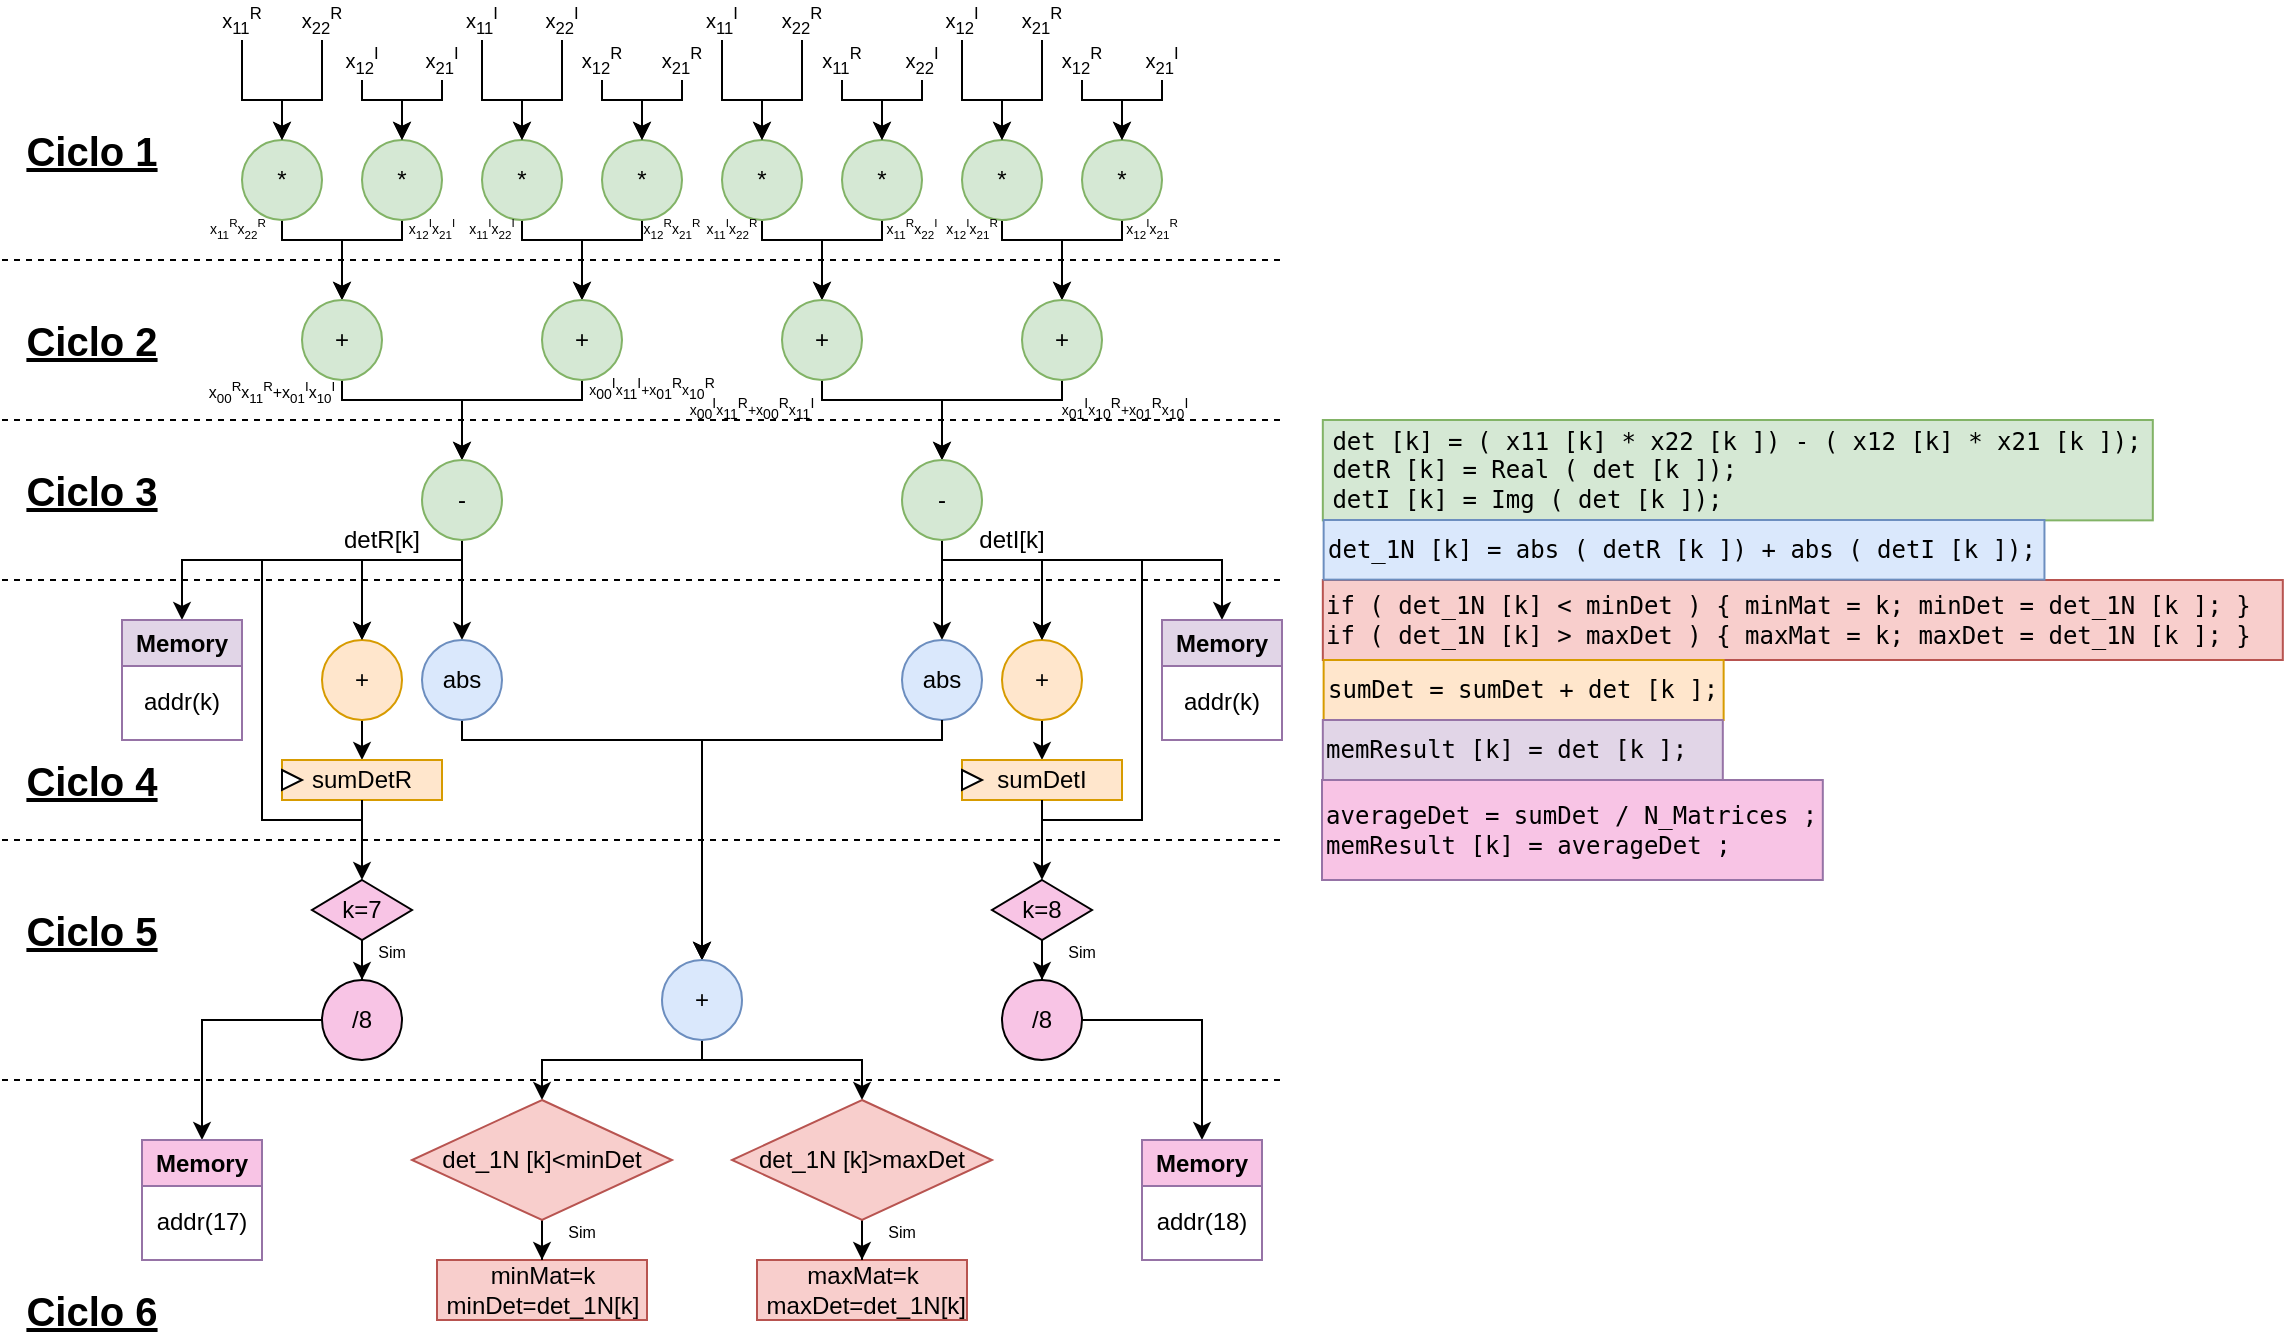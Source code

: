 <mxfile version="24.8.3">
  <diagram name="Page-1" id="7IZlaRfim9HSo66foFJ8">
    <mxGraphModel dx="2484" dy="1446" grid="1" gridSize="10" guides="1" tooltips="1" connect="1" arrows="1" fold="1" page="1" pageScale="1" pageWidth="850" pageHeight="1100" math="0" shadow="0">
      <root>
        <mxCell id="0" />
        <mxCell id="1" parent="0" />
        <mxCell id="OnwZRqGxgUayh9ZLNMnh-13" value="" style="endArrow=none;dashed=1;html=1;rounded=0;" edge="1" parent="1">
          <mxGeometry width="50" height="50" relative="1" as="geometry">
            <mxPoint x="120" y="420" as="sourcePoint" />
            <mxPoint x="760" y="420" as="targetPoint" />
          </mxGeometry>
        </mxCell>
        <mxCell id="OnwZRqGxgUayh9ZLNMnh-18" value="" style="endArrow=none;dashed=1;html=1;rounded=0;" edge="1" parent="1">
          <mxGeometry width="50" height="50" relative="1" as="geometry">
            <mxPoint x="120" y="500" as="sourcePoint" />
            <mxPoint x="760" y="500" as="targetPoint" />
          </mxGeometry>
        </mxCell>
        <mxCell id="OnwZRqGxgUayh9ZLNMnh-43" style="edgeStyle=orthogonalEdgeStyle;rounded=0;orthogonalLoop=1;jettySize=auto;html=1;entryX=0.5;entryY=0;entryDx=0;entryDy=0;" edge="1" parent="1" source="OnwZRqGxgUayh9ZLNMnh-23" target="OnwZRqGxgUayh9ZLNMnh-31">
          <mxGeometry relative="1" as="geometry">
            <Array as="points">
              <mxPoint x="260" y="410" />
              <mxPoint x="290" y="410" />
            </Array>
          </mxGeometry>
        </mxCell>
        <mxCell id="OnwZRqGxgUayh9ZLNMnh-23" value="*" style="ellipse;whiteSpace=wrap;html=1;aspect=fixed;fillColor=#d5e8d4;strokeColor=#82b366;" vertex="1" parent="1">
          <mxGeometry x="240" y="360" width="40" height="40" as="geometry" />
        </mxCell>
        <mxCell id="OnwZRqGxgUayh9ZLNMnh-45" style="edgeStyle=orthogonalEdgeStyle;rounded=0;orthogonalLoop=1;jettySize=auto;html=1;entryX=0.5;entryY=0;entryDx=0;entryDy=0;" edge="1" parent="1" target="OnwZRqGxgUayh9ZLNMnh-32">
          <mxGeometry relative="1" as="geometry">
            <mxPoint x="380" y="400" as="sourcePoint" />
            <Array as="points">
              <mxPoint x="380" y="410" />
              <mxPoint x="410" y="410" />
            </Array>
          </mxGeometry>
        </mxCell>
        <mxCell id="OnwZRqGxgUayh9ZLNMnh-48" style="edgeStyle=orthogonalEdgeStyle;rounded=0;orthogonalLoop=1;jettySize=auto;html=1;entryX=0.5;entryY=0;entryDx=0;entryDy=0;" edge="1" parent="1" target="OnwZRqGxgUayh9ZLNMnh-33">
          <mxGeometry relative="1" as="geometry">
            <mxPoint x="500" y="400" as="sourcePoint" />
            <Array as="points">
              <mxPoint x="500" y="410" />
              <mxPoint x="530" y="410" />
            </Array>
          </mxGeometry>
        </mxCell>
        <mxCell id="OnwZRqGxgUayh9ZLNMnh-50" style="edgeStyle=orthogonalEdgeStyle;rounded=0;orthogonalLoop=1;jettySize=auto;html=1;entryX=0.5;entryY=0;entryDx=0;entryDy=0;" edge="1" parent="1" target="OnwZRqGxgUayh9ZLNMnh-34">
          <mxGeometry relative="1" as="geometry">
            <mxPoint x="620" y="400" as="sourcePoint" />
            <Array as="points">
              <mxPoint x="620" y="410" />
              <mxPoint x="650" y="410" />
            </Array>
          </mxGeometry>
        </mxCell>
        <mxCell id="OnwZRqGxgUayh9ZLNMnh-44" style="edgeStyle=orthogonalEdgeStyle;rounded=0;orthogonalLoop=1;jettySize=auto;html=1;entryX=0.5;entryY=0;entryDx=0;entryDy=0;" edge="1" parent="1" target="OnwZRqGxgUayh9ZLNMnh-31">
          <mxGeometry relative="1" as="geometry">
            <mxPoint x="320" y="400" as="sourcePoint" />
            <Array as="points">
              <mxPoint x="320" y="410" />
              <mxPoint x="290" y="410" />
            </Array>
          </mxGeometry>
        </mxCell>
        <mxCell id="OnwZRqGxgUayh9ZLNMnh-47" style="edgeStyle=orthogonalEdgeStyle;rounded=0;orthogonalLoop=1;jettySize=auto;html=1;entryX=0.5;entryY=0;entryDx=0;entryDy=0;" edge="1" parent="1" target="OnwZRqGxgUayh9ZLNMnh-32">
          <mxGeometry relative="1" as="geometry">
            <mxPoint x="440" y="400" as="sourcePoint" />
            <Array as="points">
              <mxPoint x="440" y="410" />
              <mxPoint x="410" y="410" />
            </Array>
          </mxGeometry>
        </mxCell>
        <mxCell id="OnwZRqGxgUayh9ZLNMnh-49" style="edgeStyle=orthogonalEdgeStyle;rounded=0;orthogonalLoop=1;jettySize=auto;html=1;" edge="1" parent="1">
          <mxGeometry relative="1" as="geometry">
            <mxPoint x="530" y="440" as="targetPoint" />
            <mxPoint x="560" y="400" as="sourcePoint" />
            <Array as="points">
              <mxPoint x="560" y="410" />
              <mxPoint x="530" y="410" />
            </Array>
          </mxGeometry>
        </mxCell>
        <mxCell id="OnwZRqGxgUayh9ZLNMnh-51" style="edgeStyle=orthogonalEdgeStyle;rounded=0;orthogonalLoop=1;jettySize=auto;html=1;" edge="1" parent="1">
          <mxGeometry relative="1" as="geometry">
            <mxPoint x="650" y="440" as="targetPoint" />
            <mxPoint x="680" y="400" as="sourcePoint" />
            <Array as="points">
              <mxPoint x="680" y="410" />
              <mxPoint x="650" y="410" />
            </Array>
          </mxGeometry>
        </mxCell>
        <mxCell id="OnwZRqGxgUayh9ZLNMnh-53" style="edgeStyle=orthogonalEdgeStyle;rounded=0;orthogonalLoop=1;jettySize=auto;html=1;entryX=0.5;entryY=0;entryDx=0;entryDy=0;" edge="1" parent="1" source="OnwZRqGxgUayh9ZLNMnh-31" target="OnwZRqGxgUayh9ZLNMnh-40">
          <mxGeometry relative="1" as="geometry">
            <Array as="points">
              <mxPoint x="290" y="490" />
              <mxPoint x="350" y="490" />
            </Array>
          </mxGeometry>
        </mxCell>
        <mxCell id="OnwZRqGxgUayh9ZLNMnh-31" value="+" style="ellipse;whiteSpace=wrap;html=1;aspect=fixed;fillColor=#d5e8d4;strokeColor=#82b366;" vertex="1" parent="1">
          <mxGeometry x="270" y="440" width="40" height="40" as="geometry" />
        </mxCell>
        <mxCell id="OnwZRqGxgUayh9ZLNMnh-54" style="edgeStyle=orthogonalEdgeStyle;rounded=0;orthogonalLoop=1;jettySize=auto;html=1;entryX=0.5;entryY=0;entryDx=0;entryDy=0;" edge="1" parent="1" source="OnwZRqGxgUayh9ZLNMnh-32" target="OnwZRqGxgUayh9ZLNMnh-40">
          <mxGeometry relative="1" as="geometry">
            <Array as="points">
              <mxPoint x="410" y="490" />
              <mxPoint x="350" y="490" />
            </Array>
          </mxGeometry>
        </mxCell>
        <mxCell id="OnwZRqGxgUayh9ZLNMnh-32" value="+" style="ellipse;whiteSpace=wrap;html=1;aspect=fixed;fillColor=#d5e8d4;strokeColor=#82b366;" vertex="1" parent="1">
          <mxGeometry x="390" y="440" width="40" height="40" as="geometry" />
        </mxCell>
        <mxCell id="OnwZRqGxgUayh9ZLNMnh-55" style="edgeStyle=orthogonalEdgeStyle;rounded=0;orthogonalLoop=1;jettySize=auto;html=1;entryX=0.5;entryY=0;entryDx=0;entryDy=0;" edge="1" parent="1" source="OnwZRqGxgUayh9ZLNMnh-33" target="OnwZRqGxgUayh9ZLNMnh-41">
          <mxGeometry relative="1" as="geometry">
            <Array as="points">
              <mxPoint x="530" y="490" />
              <mxPoint x="590" y="490" />
            </Array>
          </mxGeometry>
        </mxCell>
        <mxCell id="OnwZRqGxgUayh9ZLNMnh-33" value="+" style="ellipse;whiteSpace=wrap;html=1;aspect=fixed;fillColor=#d5e8d4;strokeColor=#82b366;" vertex="1" parent="1">
          <mxGeometry x="510" y="440" width="40" height="40" as="geometry" />
        </mxCell>
        <mxCell id="OnwZRqGxgUayh9ZLNMnh-56" style="edgeStyle=orthogonalEdgeStyle;rounded=0;orthogonalLoop=1;jettySize=auto;html=1;" edge="1" parent="1" source="OnwZRqGxgUayh9ZLNMnh-34">
          <mxGeometry relative="1" as="geometry">
            <mxPoint x="590" y="520" as="targetPoint" />
            <Array as="points">
              <mxPoint x="650" y="490" />
              <mxPoint x="590" y="490" />
            </Array>
          </mxGeometry>
        </mxCell>
        <mxCell id="OnwZRqGxgUayh9ZLNMnh-34" value="+" style="ellipse;whiteSpace=wrap;html=1;aspect=fixed;fillColor=#d5e8d4;strokeColor=#82b366;" vertex="1" parent="1">
          <mxGeometry x="630" y="440" width="40" height="40" as="geometry" />
        </mxCell>
        <mxCell id="OnwZRqGxgUayh9ZLNMnh-60" style="edgeStyle=orthogonalEdgeStyle;rounded=0;orthogonalLoop=1;jettySize=auto;html=1;" edge="1" parent="1" source="OnwZRqGxgUayh9ZLNMnh-40" target="OnwZRqGxgUayh9ZLNMnh-58">
          <mxGeometry relative="1" as="geometry" />
        </mxCell>
        <mxCell id="OnwZRqGxgUayh9ZLNMnh-96" style="edgeStyle=orthogonalEdgeStyle;rounded=0;orthogonalLoop=1;jettySize=auto;html=1;exitX=0.5;exitY=1;exitDx=0;exitDy=0;" edge="1" parent="1" source="OnwZRqGxgUayh9ZLNMnh-40">
          <mxGeometry relative="1" as="geometry">
            <mxPoint x="300" y="610" as="targetPoint" />
            <Array as="points">
              <mxPoint x="350" y="570" />
              <mxPoint x="300" y="570" />
              <mxPoint x="300" y="600" />
            </Array>
          </mxGeometry>
        </mxCell>
        <mxCell id="OnwZRqGxgUayh9ZLNMnh-134" style="edgeStyle=orthogonalEdgeStyle;rounded=0;orthogonalLoop=1;jettySize=auto;html=1;entryX=0.5;entryY=0;entryDx=0;entryDy=0;" edge="1" parent="1" source="OnwZRqGxgUayh9ZLNMnh-40" target="OnwZRqGxgUayh9ZLNMnh-131">
          <mxGeometry relative="1" as="geometry">
            <Array as="points">
              <mxPoint x="350" y="570" />
              <mxPoint x="210" y="570" />
            </Array>
          </mxGeometry>
        </mxCell>
        <mxCell id="OnwZRqGxgUayh9ZLNMnh-40" value="-" style="ellipse;whiteSpace=wrap;html=1;aspect=fixed;fillColor=#d5e8d4;strokeColor=#82b366;" vertex="1" parent="1">
          <mxGeometry x="330" y="520" width="40" height="40" as="geometry" />
        </mxCell>
        <mxCell id="OnwZRqGxgUayh9ZLNMnh-61" style="edgeStyle=orthogonalEdgeStyle;rounded=0;orthogonalLoop=1;jettySize=auto;html=1;entryX=0.5;entryY=0;entryDx=0;entryDy=0;" edge="1" parent="1" source="OnwZRqGxgUayh9ZLNMnh-41" target="OnwZRqGxgUayh9ZLNMnh-59">
          <mxGeometry relative="1" as="geometry" />
        </mxCell>
        <mxCell id="OnwZRqGxgUayh9ZLNMnh-97" style="edgeStyle=orthogonalEdgeStyle;rounded=0;orthogonalLoop=1;jettySize=auto;html=1;entryX=0.5;entryY=0;entryDx=0;entryDy=0;" edge="1" parent="1" source="OnwZRqGxgUayh9ZLNMnh-41" target="OnwZRqGxgUayh9ZLNMnh-95">
          <mxGeometry relative="1" as="geometry">
            <Array as="points">
              <mxPoint x="590" y="570" />
              <mxPoint x="640" y="570" />
            </Array>
          </mxGeometry>
        </mxCell>
        <mxCell id="OnwZRqGxgUayh9ZLNMnh-133" style="edgeStyle=orthogonalEdgeStyle;rounded=0;orthogonalLoop=1;jettySize=auto;html=1;entryX=0.5;entryY=0;entryDx=0;entryDy=0;" edge="1" parent="1" source="OnwZRqGxgUayh9ZLNMnh-41" target="OnwZRqGxgUayh9ZLNMnh-129">
          <mxGeometry relative="1" as="geometry">
            <Array as="points">
              <mxPoint x="590" y="570" />
              <mxPoint x="730" y="570" />
            </Array>
          </mxGeometry>
        </mxCell>
        <mxCell id="OnwZRqGxgUayh9ZLNMnh-41" value="-" style="ellipse;whiteSpace=wrap;html=1;aspect=fixed;fillColor=#d5e8d4;strokeColor=#82b366;" vertex="1" parent="1">
          <mxGeometry x="570" y="520" width="40" height="40" as="geometry" />
        </mxCell>
        <mxCell id="OnwZRqGxgUayh9ZLNMnh-57" value="" style="endArrow=none;dashed=1;html=1;rounded=0;" edge="1" parent="1">
          <mxGeometry width="50" height="50" relative="1" as="geometry">
            <mxPoint x="120" y="580" as="sourcePoint" />
            <mxPoint x="760" y="580" as="targetPoint" />
          </mxGeometry>
        </mxCell>
        <mxCell id="OnwZRqGxgUayh9ZLNMnh-67" style="edgeStyle=orthogonalEdgeStyle;rounded=0;orthogonalLoop=1;jettySize=auto;html=1;entryX=0.5;entryY=0;entryDx=0;entryDy=0;" edge="1" parent="1" source="OnwZRqGxgUayh9ZLNMnh-58" target="OnwZRqGxgUayh9ZLNMnh-63">
          <mxGeometry relative="1" as="geometry">
            <Array as="points">
              <mxPoint x="350" y="660" />
              <mxPoint x="470" y="660" />
            </Array>
          </mxGeometry>
        </mxCell>
        <mxCell id="OnwZRqGxgUayh9ZLNMnh-58" value="abs" style="ellipse;whiteSpace=wrap;html=1;aspect=fixed;fillColor=#dae8fc;strokeColor=#6c8ebf;" vertex="1" parent="1">
          <mxGeometry x="330" y="610" width="40" height="40" as="geometry" />
        </mxCell>
        <mxCell id="OnwZRqGxgUayh9ZLNMnh-68" style="edgeStyle=orthogonalEdgeStyle;rounded=0;orthogonalLoop=1;jettySize=auto;html=1;entryX=0.5;entryY=0;entryDx=0;entryDy=0;" edge="1" parent="1" source="OnwZRqGxgUayh9ZLNMnh-63" target="OnwZRqGxgUayh9ZLNMnh-63">
          <mxGeometry relative="1" as="geometry">
            <mxPoint x="480" y="760" as="targetPoint" />
            <Array as="points">
              <mxPoint x="470" y="760" />
              <mxPoint x="470" y="760" />
            </Array>
          </mxGeometry>
        </mxCell>
        <mxCell id="OnwZRqGxgUayh9ZLNMnh-59" value="abs" style="ellipse;whiteSpace=wrap;html=1;aspect=fixed;fillColor=#dae8fc;strokeColor=#6c8ebf;" vertex="1" parent="1">
          <mxGeometry x="570" y="610" width="40" height="40" as="geometry" />
        </mxCell>
        <mxCell id="OnwZRqGxgUayh9ZLNMnh-69" value="" style="endArrow=none;dashed=1;html=1;rounded=0;" edge="1" parent="1">
          <mxGeometry width="50" height="50" relative="1" as="geometry">
            <mxPoint x="120" y="710" as="sourcePoint" />
            <mxPoint x="760" y="710" as="targetPoint" />
          </mxGeometry>
        </mxCell>
        <mxCell id="OnwZRqGxgUayh9ZLNMnh-70" value="" style="edgeStyle=orthogonalEdgeStyle;rounded=0;orthogonalLoop=1;jettySize=auto;html=1;" edge="1" parent="1" source="OnwZRqGxgUayh9ZLNMnh-59" target="OnwZRqGxgUayh9ZLNMnh-63">
          <mxGeometry relative="1" as="geometry">
            <mxPoint x="470" y="710" as="targetPoint" />
            <mxPoint x="590" y="650" as="sourcePoint" />
            <Array as="points">
              <mxPoint x="590" y="660" />
              <mxPoint x="470" y="660" />
            </Array>
          </mxGeometry>
        </mxCell>
        <mxCell id="OnwZRqGxgUayh9ZLNMnh-72" style="edgeStyle=orthogonalEdgeStyle;rounded=0;orthogonalLoop=1;jettySize=auto;html=1;entryX=0.5;entryY=0;entryDx=0;entryDy=0;" edge="1" parent="1" source="OnwZRqGxgUayh9ZLNMnh-63" target="OnwZRqGxgUayh9ZLNMnh-86">
          <mxGeometry relative="1" as="geometry">
            <mxPoint x="390" y="800" as="targetPoint" />
            <Array as="points">
              <mxPoint x="470" y="820" />
              <mxPoint x="390" y="820" />
            </Array>
          </mxGeometry>
        </mxCell>
        <mxCell id="OnwZRqGxgUayh9ZLNMnh-75" style="edgeStyle=orthogonalEdgeStyle;rounded=0;orthogonalLoop=1;jettySize=auto;html=1;entryX=0.5;entryY=0;entryDx=0;entryDy=0;" edge="1" parent="1" source="OnwZRqGxgUayh9ZLNMnh-63" target="OnwZRqGxgUayh9ZLNMnh-88">
          <mxGeometry relative="1" as="geometry">
            <mxPoint x="550" y="800" as="targetPoint" />
            <Array as="points">
              <mxPoint x="470" y="820" />
              <mxPoint x="550" y="820" />
            </Array>
          </mxGeometry>
        </mxCell>
        <mxCell id="OnwZRqGxgUayh9ZLNMnh-63" value="+" style="ellipse;whiteSpace=wrap;html=1;aspect=fixed;fillColor=#dae8fc;strokeColor=#6c8ebf;" vertex="1" parent="1">
          <mxGeometry x="450" y="770" width="40" height="40" as="geometry" />
        </mxCell>
        <mxCell id="OnwZRqGxgUayh9ZLNMnh-71" value="" style="endArrow=none;dashed=1;html=1;rounded=0;" edge="1" parent="1">
          <mxGeometry width="50" height="50" relative="1" as="geometry">
            <mxPoint x="120" y="830" as="sourcePoint" />
            <mxPoint x="760" y="830" as="targetPoint" />
          </mxGeometry>
        </mxCell>
        <mxCell id="OnwZRqGxgUayh9ZLNMnh-81" value="&lt;div&gt;minMat=k&lt;/div&gt;&lt;div&gt;minDet=det_1N[k]&lt;/div&gt;" style="rounded=0;whiteSpace=wrap;html=1;fillColor=#f8cecc;strokeColor=#b85450;" vertex="1" parent="1">
          <mxGeometry x="337.5" y="920" width="105" height="30" as="geometry" />
        </mxCell>
        <mxCell id="OnwZRqGxgUayh9ZLNMnh-82" value="&lt;div&gt;maxMat=k&lt;/div&gt;&lt;div&gt;&amp;nbsp;maxDet=det_1N[k]&lt;/div&gt;" style="rounded=0;whiteSpace=wrap;html=1;fillColor=#f8cecc;strokeColor=#b85450;" vertex="1" parent="1">
          <mxGeometry x="497.5" y="920" width="105" height="30" as="geometry" />
        </mxCell>
        <mxCell id="OnwZRqGxgUayh9ZLNMnh-90" style="edgeStyle=orthogonalEdgeStyle;rounded=0;orthogonalLoop=1;jettySize=auto;html=1;entryX=0.5;entryY=0;entryDx=0;entryDy=0;" edge="1" parent="1" source="OnwZRqGxgUayh9ZLNMnh-86" target="OnwZRqGxgUayh9ZLNMnh-81">
          <mxGeometry relative="1" as="geometry" />
        </mxCell>
        <mxCell id="OnwZRqGxgUayh9ZLNMnh-86" value="det_1N [k]&amp;lt;minDet" style="rhombus;whiteSpace=wrap;html=1;fillColor=#f8cecc;strokeColor=#b85450;" vertex="1" parent="1">
          <mxGeometry x="325" y="840" width="130" height="60" as="geometry" />
        </mxCell>
        <mxCell id="OnwZRqGxgUayh9ZLNMnh-91" style="edgeStyle=orthogonalEdgeStyle;rounded=0;orthogonalLoop=1;jettySize=auto;html=1;" edge="1" parent="1" source="OnwZRqGxgUayh9ZLNMnh-88" target="OnwZRqGxgUayh9ZLNMnh-82">
          <mxGeometry relative="1" as="geometry" />
        </mxCell>
        <mxCell id="OnwZRqGxgUayh9ZLNMnh-88" value="det_1N [k]&amp;gt;maxDet" style="rhombus;whiteSpace=wrap;html=1;fillColor=#f8cecc;strokeColor=#b85450;" vertex="1" parent="1">
          <mxGeometry x="485" y="840" width="130" height="60" as="geometry" />
        </mxCell>
        <mxCell id="OnwZRqGxgUayh9ZLNMnh-92" value="&lt;font style=&quot;font-size: 8px;&quot;&gt;Sim&lt;/font&gt;" style="text;html=1;align=center;verticalAlign=middle;whiteSpace=wrap;rounded=0;" vertex="1" parent="1">
          <mxGeometry x="560" y="900" width="20" height="10" as="geometry" />
        </mxCell>
        <mxCell id="OnwZRqGxgUayh9ZLNMnh-93" value="&lt;font style=&quot;font-size: 8px;&quot;&gt;Sim&lt;/font&gt;" style="text;html=1;align=center;verticalAlign=middle;whiteSpace=wrap;rounded=0;" vertex="1" parent="1">
          <mxGeometry x="400" y="900" width="20" height="10" as="geometry" />
        </mxCell>
        <mxCell id="OnwZRqGxgUayh9ZLNMnh-102" style="edgeStyle=orthogonalEdgeStyle;rounded=0;orthogonalLoop=1;jettySize=auto;html=1;exitX=0.5;exitY=1;exitDx=0;exitDy=0;entryX=0.5;entryY=0;entryDx=0;entryDy=0;" edge="1" parent="1" source="OnwZRqGxgUayh9ZLNMnh-94" target="OnwZRqGxgUayh9ZLNMnh-99">
          <mxGeometry relative="1" as="geometry" />
        </mxCell>
        <mxCell id="OnwZRqGxgUayh9ZLNMnh-94" value="+" style="ellipse;whiteSpace=wrap;html=1;aspect=fixed;fillColor=#ffe6cc;strokeColor=#d79b00;" vertex="1" parent="1">
          <mxGeometry x="280" y="610" width="40" height="40" as="geometry" />
        </mxCell>
        <mxCell id="OnwZRqGxgUayh9ZLNMnh-103" style="edgeStyle=orthogonalEdgeStyle;rounded=0;orthogonalLoop=1;jettySize=auto;html=1;exitX=0.5;exitY=1;exitDx=0;exitDy=0;entryX=0.5;entryY=0;entryDx=0;entryDy=0;" edge="1" parent="1" source="OnwZRqGxgUayh9ZLNMnh-95" target="OnwZRqGxgUayh9ZLNMnh-100">
          <mxGeometry relative="1" as="geometry">
            <Array as="points">
              <mxPoint x="640" y="660" />
              <mxPoint x="640" y="660" />
            </Array>
          </mxGeometry>
        </mxCell>
        <mxCell id="OnwZRqGxgUayh9ZLNMnh-95" value="+" style="ellipse;whiteSpace=wrap;html=1;aspect=fixed;fillColor=#ffe6cc;strokeColor=#d79b00;" vertex="1" parent="1">
          <mxGeometry x="620" y="610" width="40" height="40" as="geometry" />
        </mxCell>
        <mxCell id="OnwZRqGxgUayh9ZLNMnh-104" style="edgeStyle=orthogonalEdgeStyle;rounded=0;orthogonalLoop=1;jettySize=auto;html=1;entryX=0.5;entryY=0;entryDx=0;entryDy=0;" edge="1" parent="1" source="OnwZRqGxgUayh9ZLNMnh-99" target="OnwZRqGxgUayh9ZLNMnh-94">
          <mxGeometry relative="1" as="geometry">
            <Array as="points">
              <mxPoint x="300" y="700" />
              <mxPoint x="250" y="700" />
              <mxPoint x="250" y="570" />
              <mxPoint x="300" y="570" />
            </Array>
          </mxGeometry>
        </mxCell>
        <mxCell id="OnwZRqGxgUayh9ZLNMnh-109" style="edgeStyle=orthogonalEdgeStyle;rounded=0;orthogonalLoop=1;jettySize=auto;html=1;entryX=0.5;entryY=0;entryDx=0;entryDy=0;" edge="1" parent="1" source="OnwZRqGxgUayh9ZLNMnh-112" target="OnwZRqGxgUayh9ZLNMnh-108">
          <mxGeometry relative="1" as="geometry" />
        </mxCell>
        <mxCell id="OnwZRqGxgUayh9ZLNMnh-99" value="sumDetR" style="rounded=0;whiteSpace=wrap;html=1;fillColor=#ffe6cc;strokeColor=#d79b00;" vertex="1" parent="1">
          <mxGeometry x="260" y="670" width="80" height="20" as="geometry" />
        </mxCell>
        <mxCell id="OnwZRqGxgUayh9ZLNMnh-105" style="edgeStyle=orthogonalEdgeStyle;rounded=0;orthogonalLoop=1;jettySize=auto;html=1;entryX=0.5;entryY=0;entryDx=0;entryDy=0;" edge="1" parent="1" source="OnwZRqGxgUayh9ZLNMnh-100" target="OnwZRqGxgUayh9ZLNMnh-95">
          <mxGeometry relative="1" as="geometry">
            <Array as="points">
              <mxPoint x="640" y="700" />
              <mxPoint x="690" y="700" />
              <mxPoint x="690" y="570" />
              <mxPoint x="640" y="570" />
            </Array>
          </mxGeometry>
        </mxCell>
        <mxCell id="OnwZRqGxgUayh9ZLNMnh-111" style="edgeStyle=orthogonalEdgeStyle;rounded=0;orthogonalLoop=1;jettySize=auto;html=1;entryX=0.5;entryY=0;entryDx=0;entryDy=0;" edge="1" parent="1" source="OnwZRqGxgUayh9ZLNMnh-116" target="OnwZRqGxgUayh9ZLNMnh-110">
          <mxGeometry relative="1" as="geometry" />
        </mxCell>
        <mxCell id="OnwZRqGxgUayh9ZLNMnh-100" value="sumDetI" style="rounded=0;whiteSpace=wrap;html=1;fillColor=#ffe6cc;strokeColor=#d79b00;" vertex="1" parent="1">
          <mxGeometry x="600" y="670" width="80" height="20" as="geometry" />
        </mxCell>
        <mxCell id="OnwZRqGxgUayh9ZLNMnh-106" value="" style="triangle;whiteSpace=wrap;html=1;" vertex="1" parent="1">
          <mxGeometry x="260" y="675" width="10" height="10" as="geometry" />
        </mxCell>
        <mxCell id="OnwZRqGxgUayh9ZLNMnh-107" value="" style="triangle;whiteSpace=wrap;html=1;" vertex="1" parent="1">
          <mxGeometry x="600" y="675" width="10" height="10" as="geometry" />
        </mxCell>
        <mxCell id="OnwZRqGxgUayh9ZLNMnh-211" style="edgeStyle=orthogonalEdgeStyle;rounded=0;orthogonalLoop=1;jettySize=auto;html=1;entryX=0.5;entryY=0;entryDx=0;entryDy=0;" edge="1" parent="1" source="OnwZRqGxgUayh9ZLNMnh-108" target="OnwZRqGxgUayh9ZLNMnh-207">
          <mxGeometry relative="1" as="geometry" />
        </mxCell>
        <mxCell id="OnwZRqGxgUayh9ZLNMnh-108" value="/8" style="ellipse;whiteSpace=wrap;html=1;aspect=fixed;fillColor=#F8C4E5;" vertex="1" parent="1">
          <mxGeometry x="280" y="780" width="40" height="40" as="geometry" />
        </mxCell>
        <mxCell id="OnwZRqGxgUayh9ZLNMnh-213" style="edgeStyle=orthogonalEdgeStyle;rounded=0;orthogonalLoop=1;jettySize=auto;html=1;entryX=0.5;entryY=0;entryDx=0;entryDy=0;" edge="1" parent="1" source="OnwZRqGxgUayh9ZLNMnh-110" target="OnwZRqGxgUayh9ZLNMnh-209">
          <mxGeometry relative="1" as="geometry" />
        </mxCell>
        <mxCell id="OnwZRqGxgUayh9ZLNMnh-110" value="/8" style="ellipse;whiteSpace=wrap;html=1;aspect=fixed;fillColor=#F8C4E5;" vertex="1" parent="1">
          <mxGeometry x="620" y="780" width="40" height="40" as="geometry" />
        </mxCell>
        <mxCell id="OnwZRqGxgUayh9ZLNMnh-114" value="" style="edgeStyle=orthogonalEdgeStyle;rounded=0;orthogonalLoop=1;jettySize=auto;html=1;entryX=0.5;entryY=0;entryDx=0;entryDy=0;" edge="1" parent="1" source="OnwZRqGxgUayh9ZLNMnh-99" target="OnwZRqGxgUayh9ZLNMnh-112">
          <mxGeometry relative="1" as="geometry">
            <mxPoint x="270" y="690" as="sourcePoint" />
            <mxPoint x="270" y="770" as="targetPoint" />
          </mxGeometry>
        </mxCell>
        <mxCell id="OnwZRqGxgUayh9ZLNMnh-112" value="k=7" style="rhombus;whiteSpace=wrap;html=1;fillColor=#F8C4E5;" vertex="1" parent="1">
          <mxGeometry x="275" y="730" width="50" height="30" as="geometry" />
        </mxCell>
        <mxCell id="OnwZRqGxgUayh9ZLNMnh-117" value="" style="edgeStyle=orthogonalEdgeStyle;rounded=0;orthogonalLoop=1;jettySize=auto;html=1;entryX=0.5;entryY=0;entryDx=0;entryDy=0;" edge="1" parent="1" source="OnwZRqGxgUayh9ZLNMnh-100" target="OnwZRqGxgUayh9ZLNMnh-116">
          <mxGeometry relative="1" as="geometry">
            <mxPoint x="670" y="690" as="sourcePoint" />
            <mxPoint x="670" y="770" as="targetPoint" />
          </mxGeometry>
        </mxCell>
        <mxCell id="OnwZRqGxgUayh9ZLNMnh-116" value="k=8" style="rhombus;whiteSpace=wrap;html=1;fillColor=#F8C4E5;" vertex="1" parent="1">
          <mxGeometry x="615" y="730" width="50" height="30" as="geometry" />
        </mxCell>
        <mxCell id="OnwZRqGxgUayh9ZLNMnh-119" value="&lt;font style=&quot;font-size: 8px;&quot;&gt;Sim&lt;/font&gt;" style="text;html=1;align=center;verticalAlign=middle;whiteSpace=wrap;rounded=0;" vertex="1" parent="1">
          <mxGeometry x="305" y="760" width="20" height="10" as="geometry" />
        </mxCell>
        <mxCell id="OnwZRqGxgUayh9ZLNMnh-120" value="&lt;font style=&quot;font-size: 8px;&quot;&gt;Sim&lt;/font&gt;" style="text;html=1;align=center;verticalAlign=middle;whiteSpace=wrap;rounded=0;" vertex="1" parent="1">
          <mxGeometry x="650" y="760" width="20" height="10" as="geometry" />
        </mxCell>
        <mxCell id="OnwZRqGxgUayh9ZLNMnh-121" value="&lt;div align=&quot;left&quot;&gt;&lt;pre&gt;det [k] = ( x11 [k] * x22 [k ]) - ( x12 [k] * x21 [k ]);&lt;br&gt;detR [k] = Real ( det [k ]);&lt;br&gt;detI [k] = Img ( det [k ]);&lt;/pre&gt;&lt;/div&gt;" style="whiteSpace=wrap;html=1;align=center;fillColor=#d5e8d4;strokeColor=#82b366;" vertex="1" parent="1">
          <mxGeometry x="780.41" y="500" width="415" height="50.18" as="geometry" />
        </mxCell>
        <mxCell id="OnwZRqGxgUayh9ZLNMnh-122" value="&lt;pre&gt;if ( det_1N [k] &amp;lt; minDet ) { minMat = k; minDet = det_1N [k ]; }&lt;br&gt;if ( det_1N [k] &amp;gt; maxDet ) { maxMat = k; maxDet = det_1N [k ]; }&lt;/pre&gt;" style="whiteSpace=wrap;html=1;align=left;fillColor=#f8cecc;strokeColor=#b85450;" vertex="1" parent="1">
          <mxGeometry x="780.41" y="580" width="480" height="40" as="geometry" />
        </mxCell>
        <mxCell id="OnwZRqGxgUayh9ZLNMnh-123" value="&lt;pre&gt;sumDet = sumDet + det [k ];&lt;/pre&gt;" style="whiteSpace=wrap;html=1;align=left;fillColor=#ffe6cc;strokeColor=#d79b00;" vertex="1" parent="1">
          <mxGeometry x="780.82" y="620" width="200" height="30" as="geometry" />
        </mxCell>
        <mxCell id="OnwZRqGxgUayh9ZLNMnh-124" value="&lt;pre&gt;memResult [k] = det [k ];&lt;/pre&gt;" style="whiteSpace=wrap;html=1;align=left;fillColor=#e1d5e7;strokeColor=#9673a6;" vertex="1" parent="1">
          <mxGeometry x="780.41" y="650" width="200" height="30" as="geometry" />
        </mxCell>
        <mxCell id="OnwZRqGxgUayh9ZLNMnh-126" value="&lt;pre&gt;averageDet = sumDet / N_Matrices ;&lt;br&gt;memResult [k] = averageDet ;&lt;/pre&gt;" style="whiteSpace=wrap;html=1;align=left;fillColor=#F8C4E5;strokeColor=#9673a6;" vertex="1" parent="1">
          <mxGeometry x="780" y="680" width="250.41" height="50" as="geometry" />
        </mxCell>
        <mxCell id="OnwZRqGxgUayh9ZLNMnh-127" value="&lt;pre&gt;det_1N [k] = abs ( detR [k ]) + abs ( detI [k ]);&lt;/pre&gt;" style="whiteSpace=wrap;html=1;align=left;fillColor=#dae8fc;strokeColor=#6c8ebf;" vertex="1" parent="1">
          <mxGeometry x="780.82" y="550" width="360.41" height="29.82" as="geometry" />
        </mxCell>
        <mxCell id="OnwZRqGxgUayh9ZLNMnh-129" value="Memory" style="swimlane;whiteSpace=wrap;html=1;fillColor=#e1d5e7;strokeColor=#9673a6;" vertex="1" parent="1">
          <mxGeometry x="700" y="600" width="60" height="60" as="geometry" />
        </mxCell>
        <mxCell id="OnwZRqGxgUayh9ZLNMnh-130" value="addr(k)" style="text;html=1;align=center;verticalAlign=middle;whiteSpace=wrap;rounded=0;" vertex="1" parent="OnwZRqGxgUayh9ZLNMnh-129">
          <mxGeometry y="30.72" width="60" height="20" as="geometry" />
        </mxCell>
        <mxCell id="OnwZRqGxgUayh9ZLNMnh-131" value="Memory" style="swimlane;whiteSpace=wrap;html=1;fillColor=#e1d5e7;strokeColor=#9673a6;" vertex="1" parent="1">
          <mxGeometry x="180" y="600" width="60" height="60" as="geometry" />
        </mxCell>
        <mxCell id="OnwZRqGxgUayh9ZLNMnh-132" value="addr(k)" style="text;html=1;align=center;verticalAlign=middle;whiteSpace=wrap;rounded=0;" vertex="1" parent="OnwZRqGxgUayh9ZLNMnh-131">
          <mxGeometry y="30.72" width="60" height="20" as="geometry" />
        </mxCell>
        <mxCell id="OnwZRqGxgUayh9ZLNMnh-150" style="edgeStyle=orthogonalEdgeStyle;rounded=0;orthogonalLoop=1;jettySize=auto;html=1;entryX=0.5;entryY=0;entryDx=0;entryDy=0;" edge="1" parent="1" source="OnwZRqGxgUayh9ZLNMnh-136" target="OnwZRqGxgUayh9ZLNMnh-23">
          <mxGeometry relative="1" as="geometry">
            <Array as="points">
              <mxPoint x="240" y="340" />
              <mxPoint x="260" y="340" />
            </Array>
          </mxGeometry>
        </mxCell>
        <mxCell id="OnwZRqGxgUayh9ZLNMnh-136" value="&lt;font style=&quot;font-size: 10px;&quot;&gt;x&lt;sub&gt;11&lt;/sub&gt;&lt;sup&gt;R&lt;/sup&gt;&lt;/font&gt;" style="text;html=1;align=center;verticalAlign=middle;whiteSpace=wrap;rounded=0;" vertex="1" parent="1">
          <mxGeometry x="230" y="290" width="20" height="20" as="geometry" />
        </mxCell>
        <mxCell id="OnwZRqGxgUayh9ZLNMnh-151" style="edgeStyle=orthogonalEdgeStyle;rounded=0;orthogonalLoop=1;jettySize=auto;html=1;entryX=0.5;entryY=0;entryDx=0;entryDy=0;" edge="1" parent="1" source="OnwZRqGxgUayh9ZLNMnh-138" target="OnwZRqGxgUayh9ZLNMnh-23">
          <mxGeometry relative="1" as="geometry">
            <Array as="points">
              <mxPoint x="280" y="340" />
              <mxPoint x="260" y="340" />
            </Array>
          </mxGeometry>
        </mxCell>
        <mxCell id="OnwZRqGxgUayh9ZLNMnh-138" value="&lt;font style=&quot;font-size: 10px;&quot;&gt;x&lt;sub&gt;22&lt;/sub&gt;&lt;sup&gt;R&lt;/sup&gt;&lt;/font&gt;" style="text;html=1;align=center;verticalAlign=middle;whiteSpace=wrap;rounded=0;fontSize=9;" vertex="1" parent="1">
          <mxGeometry x="270" y="290" width="20" height="20" as="geometry" />
        </mxCell>
        <mxCell id="OnwZRqGxgUayh9ZLNMnh-153" value="*" style="ellipse;whiteSpace=wrap;html=1;aspect=fixed;fillColor=#d5e8d4;strokeColor=#82b366;" vertex="1" parent="1">
          <mxGeometry x="300" y="360" width="40" height="40" as="geometry" />
        </mxCell>
        <mxCell id="OnwZRqGxgUayh9ZLNMnh-154" style="edgeStyle=orthogonalEdgeStyle;rounded=0;orthogonalLoop=1;jettySize=auto;html=1;entryX=0.5;entryY=0;entryDx=0;entryDy=0;" edge="1" parent="1" source="OnwZRqGxgUayh9ZLNMnh-155" target="OnwZRqGxgUayh9ZLNMnh-153">
          <mxGeometry relative="1" as="geometry">
            <Array as="points">
              <mxPoint x="300" y="340" />
              <mxPoint x="320" y="340" />
            </Array>
          </mxGeometry>
        </mxCell>
        <mxCell id="OnwZRqGxgUayh9ZLNMnh-155" value="&lt;font style=&quot;font-size: 10px;&quot;&gt;x&lt;sub&gt;12&lt;/sub&gt;&lt;sup&gt;I&lt;/sup&gt;&lt;/font&gt;" style="text;html=1;align=center;verticalAlign=middle;whiteSpace=wrap;rounded=0;" vertex="1" parent="1">
          <mxGeometry x="290" y="310" width="20" height="20" as="geometry" />
        </mxCell>
        <mxCell id="OnwZRqGxgUayh9ZLNMnh-156" style="edgeStyle=orthogonalEdgeStyle;rounded=0;orthogonalLoop=1;jettySize=auto;html=1;entryX=0.5;entryY=0;entryDx=0;entryDy=0;" edge="1" parent="1" source="OnwZRqGxgUayh9ZLNMnh-157" target="OnwZRqGxgUayh9ZLNMnh-153">
          <mxGeometry relative="1" as="geometry">
            <Array as="points">
              <mxPoint x="340" y="340" />
              <mxPoint x="320" y="340" />
            </Array>
          </mxGeometry>
        </mxCell>
        <mxCell id="OnwZRqGxgUayh9ZLNMnh-157" value="&lt;font style=&quot;font-size: 10px;&quot;&gt;x&lt;sub&gt;21&lt;/sub&gt;&lt;sup&gt;I&lt;/sup&gt;&lt;/font&gt;" style="text;html=1;align=center;verticalAlign=middle;whiteSpace=wrap;rounded=0;fontSize=9;" vertex="1" parent="1">
          <mxGeometry x="330" y="310" width="20" height="20" as="geometry" />
        </mxCell>
        <mxCell id="OnwZRqGxgUayh9ZLNMnh-158" value="*" style="ellipse;whiteSpace=wrap;html=1;aspect=fixed;fillColor=#d5e8d4;strokeColor=#82b366;" vertex="1" parent="1">
          <mxGeometry x="360" y="360" width="40" height="40" as="geometry" />
        </mxCell>
        <mxCell id="OnwZRqGxgUayh9ZLNMnh-159" style="edgeStyle=orthogonalEdgeStyle;rounded=0;orthogonalLoop=1;jettySize=auto;html=1;entryX=0.5;entryY=0;entryDx=0;entryDy=0;" edge="1" parent="1" source="OnwZRqGxgUayh9ZLNMnh-160" target="OnwZRqGxgUayh9ZLNMnh-158">
          <mxGeometry relative="1" as="geometry">
            <Array as="points">
              <mxPoint x="360" y="340" />
              <mxPoint x="380" y="340" />
            </Array>
          </mxGeometry>
        </mxCell>
        <mxCell id="OnwZRqGxgUayh9ZLNMnh-160" value="&lt;font style=&quot;font-size: 10px;&quot;&gt;x&lt;sub&gt;11&lt;/sub&gt;&lt;sup&gt;I&lt;/sup&gt;&lt;/font&gt;" style="text;html=1;align=center;verticalAlign=middle;whiteSpace=wrap;rounded=0;" vertex="1" parent="1">
          <mxGeometry x="350" y="290" width="20" height="20" as="geometry" />
        </mxCell>
        <mxCell id="OnwZRqGxgUayh9ZLNMnh-161" style="edgeStyle=orthogonalEdgeStyle;rounded=0;orthogonalLoop=1;jettySize=auto;html=1;entryX=0.5;entryY=0;entryDx=0;entryDy=0;" edge="1" parent="1" source="OnwZRqGxgUayh9ZLNMnh-162" target="OnwZRqGxgUayh9ZLNMnh-158">
          <mxGeometry relative="1" as="geometry">
            <Array as="points">
              <mxPoint x="400" y="340" />
              <mxPoint x="380" y="340" />
            </Array>
          </mxGeometry>
        </mxCell>
        <mxCell id="OnwZRqGxgUayh9ZLNMnh-162" value="&lt;font style=&quot;font-size: 10px;&quot;&gt;x&lt;sub&gt;22&lt;/sub&gt;&lt;sup&gt;I&lt;/sup&gt;&lt;/font&gt;" style="text;html=1;align=center;verticalAlign=middle;whiteSpace=wrap;rounded=0;fontSize=9;" vertex="1" parent="1">
          <mxGeometry x="390" y="290" width="20" height="20" as="geometry" />
        </mxCell>
        <mxCell id="OnwZRqGxgUayh9ZLNMnh-163" value="*" style="ellipse;whiteSpace=wrap;html=1;aspect=fixed;fillColor=#d5e8d4;strokeColor=#82b366;" vertex="1" parent="1">
          <mxGeometry x="420" y="360" width="40" height="40" as="geometry" />
        </mxCell>
        <mxCell id="OnwZRqGxgUayh9ZLNMnh-164" style="edgeStyle=orthogonalEdgeStyle;rounded=0;orthogonalLoop=1;jettySize=auto;html=1;entryX=0.5;entryY=0;entryDx=0;entryDy=0;" edge="1" parent="1" source="OnwZRqGxgUayh9ZLNMnh-165" target="OnwZRqGxgUayh9ZLNMnh-163">
          <mxGeometry relative="1" as="geometry">
            <Array as="points">
              <mxPoint x="420" y="340" />
              <mxPoint x="440" y="340" />
            </Array>
          </mxGeometry>
        </mxCell>
        <mxCell id="OnwZRqGxgUayh9ZLNMnh-165" value="&lt;font style=&quot;font-size: 10px;&quot;&gt;x&lt;sub&gt;12&lt;/sub&gt;&lt;sup&gt;R&lt;/sup&gt;&lt;/font&gt;" style="text;html=1;align=center;verticalAlign=middle;whiteSpace=wrap;rounded=0;" vertex="1" parent="1">
          <mxGeometry x="410" y="310" width="20" height="20" as="geometry" />
        </mxCell>
        <mxCell id="OnwZRqGxgUayh9ZLNMnh-166" style="edgeStyle=orthogonalEdgeStyle;rounded=0;orthogonalLoop=1;jettySize=auto;html=1;entryX=0.5;entryY=0;entryDx=0;entryDy=0;" edge="1" parent="1" source="OnwZRqGxgUayh9ZLNMnh-167" target="OnwZRqGxgUayh9ZLNMnh-163">
          <mxGeometry relative="1" as="geometry">
            <Array as="points">
              <mxPoint x="460" y="340" />
              <mxPoint x="440" y="340" />
            </Array>
          </mxGeometry>
        </mxCell>
        <mxCell id="OnwZRqGxgUayh9ZLNMnh-167" value="&lt;font style=&quot;font-size: 10px;&quot;&gt;x&lt;sub&gt;21&lt;/sub&gt;&lt;sup&gt;R&lt;/sup&gt;&lt;/font&gt;" style="text;html=1;align=center;verticalAlign=middle;whiteSpace=wrap;rounded=0;fontSize=9;" vertex="1" parent="1">
          <mxGeometry x="450" y="310" width="20" height="20" as="geometry" />
        </mxCell>
        <mxCell id="OnwZRqGxgUayh9ZLNMnh-168" value="*" style="ellipse;whiteSpace=wrap;html=1;aspect=fixed;fillColor=#d5e8d4;strokeColor=#82b366;" vertex="1" parent="1">
          <mxGeometry x="480" y="360" width="40" height="40" as="geometry" />
        </mxCell>
        <mxCell id="OnwZRqGxgUayh9ZLNMnh-169" style="edgeStyle=orthogonalEdgeStyle;rounded=0;orthogonalLoop=1;jettySize=auto;html=1;entryX=0.5;entryY=0;entryDx=0;entryDy=0;" edge="1" parent="1" source="OnwZRqGxgUayh9ZLNMnh-170" target="OnwZRqGxgUayh9ZLNMnh-168">
          <mxGeometry relative="1" as="geometry">
            <Array as="points">
              <mxPoint x="480" y="340" />
              <mxPoint x="500" y="340" />
            </Array>
          </mxGeometry>
        </mxCell>
        <mxCell id="OnwZRqGxgUayh9ZLNMnh-170" value="&lt;font style=&quot;font-size: 10px;&quot;&gt;x&lt;sub&gt;11&lt;/sub&gt;&lt;sup&gt;I&lt;/sup&gt;&lt;/font&gt;" style="text;html=1;align=center;verticalAlign=middle;whiteSpace=wrap;rounded=0;" vertex="1" parent="1">
          <mxGeometry x="470" y="290" width="20" height="20" as="geometry" />
        </mxCell>
        <mxCell id="OnwZRqGxgUayh9ZLNMnh-171" style="edgeStyle=orthogonalEdgeStyle;rounded=0;orthogonalLoop=1;jettySize=auto;html=1;entryX=0.5;entryY=0;entryDx=0;entryDy=0;" edge="1" parent="1" source="OnwZRqGxgUayh9ZLNMnh-172" target="OnwZRqGxgUayh9ZLNMnh-168">
          <mxGeometry relative="1" as="geometry">
            <Array as="points">
              <mxPoint x="520" y="340" />
              <mxPoint x="500" y="340" />
            </Array>
          </mxGeometry>
        </mxCell>
        <mxCell id="OnwZRqGxgUayh9ZLNMnh-172" value="&lt;font style=&quot;font-size: 10px;&quot;&gt;x&lt;sub&gt;22&lt;/sub&gt;&lt;sup&gt;R&lt;/sup&gt;&lt;/font&gt;" style="text;html=1;align=center;verticalAlign=middle;whiteSpace=wrap;rounded=0;fontSize=9;" vertex="1" parent="1">
          <mxGeometry x="510" y="290" width="20" height="20" as="geometry" />
        </mxCell>
        <mxCell id="OnwZRqGxgUayh9ZLNMnh-173" value="*" style="ellipse;whiteSpace=wrap;html=1;aspect=fixed;fillColor=#d5e8d4;strokeColor=#82b366;" vertex="1" parent="1">
          <mxGeometry x="660" y="360" width="40" height="40" as="geometry" />
        </mxCell>
        <mxCell id="OnwZRqGxgUayh9ZLNMnh-174" style="edgeStyle=orthogonalEdgeStyle;rounded=0;orthogonalLoop=1;jettySize=auto;html=1;entryX=0.5;entryY=0;entryDx=0;entryDy=0;" edge="1" parent="1" source="OnwZRqGxgUayh9ZLNMnh-175" target="OnwZRqGxgUayh9ZLNMnh-173">
          <mxGeometry relative="1" as="geometry">
            <Array as="points">
              <mxPoint x="660" y="340" />
              <mxPoint x="680" y="340" />
            </Array>
          </mxGeometry>
        </mxCell>
        <mxCell id="OnwZRqGxgUayh9ZLNMnh-175" value="&lt;font style=&quot;font-size: 10px;&quot;&gt;x&lt;sub&gt;12&lt;/sub&gt;&lt;sup&gt;R&lt;/sup&gt;&lt;/font&gt;" style="text;html=1;align=center;verticalAlign=middle;whiteSpace=wrap;rounded=0;" vertex="1" parent="1">
          <mxGeometry x="650" y="310" width="20" height="20" as="geometry" />
        </mxCell>
        <mxCell id="OnwZRqGxgUayh9ZLNMnh-176" style="edgeStyle=orthogonalEdgeStyle;rounded=0;orthogonalLoop=1;jettySize=auto;html=1;entryX=0.5;entryY=0;entryDx=0;entryDy=0;" edge="1" parent="1" source="OnwZRqGxgUayh9ZLNMnh-177" target="OnwZRqGxgUayh9ZLNMnh-173">
          <mxGeometry relative="1" as="geometry">
            <Array as="points">
              <mxPoint x="700" y="340" />
              <mxPoint x="680" y="340" />
            </Array>
          </mxGeometry>
        </mxCell>
        <mxCell id="OnwZRqGxgUayh9ZLNMnh-177" value="&lt;font style=&quot;font-size: 10px;&quot;&gt;x&lt;sub&gt;21&lt;/sub&gt;&lt;sup&gt;I&lt;/sup&gt;&lt;/font&gt;" style="text;html=1;align=center;verticalAlign=middle;whiteSpace=wrap;rounded=0;fontSize=9;" vertex="1" parent="1">
          <mxGeometry x="690" y="310" width="20" height="20" as="geometry" />
        </mxCell>
        <mxCell id="OnwZRqGxgUayh9ZLNMnh-178" value="*" style="ellipse;whiteSpace=wrap;html=1;aspect=fixed;fillColor=#d5e8d4;strokeColor=#82b366;" vertex="1" parent="1">
          <mxGeometry x="540" y="360" width="40" height="40" as="geometry" />
        </mxCell>
        <mxCell id="OnwZRqGxgUayh9ZLNMnh-179" style="edgeStyle=orthogonalEdgeStyle;rounded=0;orthogonalLoop=1;jettySize=auto;html=1;entryX=0.5;entryY=0;entryDx=0;entryDy=0;" edge="1" source="OnwZRqGxgUayh9ZLNMnh-180" target="OnwZRqGxgUayh9ZLNMnh-178" parent="1">
          <mxGeometry relative="1" as="geometry">
            <Array as="points">
              <mxPoint x="540" y="340" />
              <mxPoint x="560" y="340" />
            </Array>
          </mxGeometry>
        </mxCell>
        <mxCell id="OnwZRqGxgUayh9ZLNMnh-180" value="&lt;font style=&quot;font-size: 10px;&quot;&gt;x&lt;sub&gt;11&lt;/sub&gt;&lt;sup&gt;R&lt;/sup&gt;&lt;/font&gt;" style="text;html=1;align=center;verticalAlign=middle;whiteSpace=wrap;rounded=0;" vertex="1" parent="1">
          <mxGeometry x="530" y="310" width="20" height="20" as="geometry" />
        </mxCell>
        <mxCell id="OnwZRqGxgUayh9ZLNMnh-181" style="edgeStyle=orthogonalEdgeStyle;rounded=0;orthogonalLoop=1;jettySize=auto;html=1;entryX=0.5;entryY=0;entryDx=0;entryDy=0;" edge="1" source="OnwZRqGxgUayh9ZLNMnh-182" target="OnwZRqGxgUayh9ZLNMnh-178" parent="1">
          <mxGeometry relative="1" as="geometry">
            <Array as="points">
              <mxPoint x="580" y="340" />
              <mxPoint x="560" y="340" />
            </Array>
          </mxGeometry>
        </mxCell>
        <mxCell id="OnwZRqGxgUayh9ZLNMnh-182" value="&lt;font style=&quot;font-size: 10px;&quot;&gt;x&lt;sub&gt;22&lt;/sub&gt;&lt;sup&gt;I&lt;/sup&gt;&lt;/font&gt;" style="text;html=1;align=center;verticalAlign=middle;whiteSpace=wrap;rounded=0;fontSize=9;" vertex="1" parent="1">
          <mxGeometry x="570" y="310" width="20" height="20" as="geometry" />
        </mxCell>
        <mxCell id="OnwZRqGxgUayh9ZLNMnh-183" value="*" style="ellipse;whiteSpace=wrap;html=1;aspect=fixed;fillColor=#d5e8d4;strokeColor=#82b366;" vertex="1" parent="1">
          <mxGeometry x="600" y="360" width="40" height="40" as="geometry" />
        </mxCell>
        <mxCell id="OnwZRqGxgUayh9ZLNMnh-184" style="edgeStyle=orthogonalEdgeStyle;rounded=0;orthogonalLoop=1;jettySize=auto;html=1;entryX=0.5;entryY=0;entryDx=0;entryDy=0;" edge="1" source="OnwZRqGxgUayh9ZLNMnh-185" target="OnwZRqGxgUayh9ZLNMnh-183" parent="1">
          <mxGeometry relative="1" as="geometry">
            <Array as="points">
              <mxPoint x="600" y="340" />
              <mxPoint x="620" y="340" />
            </Array>
          </mxGeometry>
        </mxCell>
        <mxCell id="OnwZRqGxgUayh9ZLNMnh-185" value="&lt;font style=&quot;font-size: 10px;&quot;&gt;x&lt;sub&gt;12&lt;/sub&gt;&lt;sup&gt;I&lt;/sup&gt;&lt;/font&gt;" style="text;html=1;align=center;verticalAlign=middle;whiteSpace=wrap;rounded=0;" vertex="1" parent="1">
          <mxGeometry x="590" y="290" width="20" height="20" as="geometry" />
        </mxCell>
        <mxCell id="OnwZRqGxgUayh9ZLNMnh-186" style="edgeStyle=orthogonalEdgeStyle;rounded=0;orthogonalLoop=1;jettySize=auto;html=1;entryX=0.5;entryY=0;entryDx=0;entryDy=0;" edge="1" source="OnwZRqGxgUayh9ZLNMnh-187" target="OnwZRqGxgUayh9ZLNMnh-183" parent="1">
          <mxGeometry relative="1" as="geometry">
            <Array as="points">
              <mxPoint x="640" y="340" />
              <mxPoint x="620" y="340" />
            </Array>
          </mxGeometry>
        </mxCell>
        <mxCell id="OnwZRqGxgUayh9ZLNMnh-187" value="&lt;font style=&quot;font-size: 10px;&quot;&gt;x&lt;sub&gt;21&lt;/sub&gt;&lt;sup&gt;R&lt;/sup&gt;&lt;/font&gt;" style="text;html=1;align=center;verticalAlign=middle;whiteSpace=wrap;rounded=0;fontSize=9;" vertex="1" parent="1">
          <mxGeometry x="630" y="290" width="20" height="20" as="geometry" />
        </mxCell>
        <mxCell id="OnwZRqGxgUayh9ZLNMnh-189" value="&lt;font style=&quot;font-size: 7px;&quot;&gt;x&lt;sub&gt;11&lt;/sub&gt;&lt;sup&gt;R&lt;/sup&gt;x&lt;sub&gt;22&lt;/sub&gt;&lt;sup&gt;R&lt;/sup&gt;&lt;/font&gt;" style="text;html=1;align=center;verticalAlign=middle;whiteSpace=wrap;rounded=0;fontSize=7;" vertex="1" parent="1">
          <mxGeometry x="223" y="400" width="30" height="10" as="geometry" />
        </mxCell>
        <mxCell id="OnwZRqGxgUayh9ZLNMnh-190" value="&lt;font style=&quot;font-size: 7px;&quot;&gt;x&lt;sub&gt;12&lt;/sub&gt;&lt;sup&gt;R&lt;/sup&gt;x&lt;sub&gt;21&lt;/sub&gt;&lt;sup&gt;R&lt;/sup&gt;&lt;/font&gt;" style="text;html=1;align=center;verticalAlign=middle;whiteSpace=wrap;rounded=0;fontSize=7;" vertex="1" parent="1">
          <mxGeometry x="440" y="400" width="30" height="10" as="geometry" />
        </mxCell>
        <mxCell id="OnwZRqGxgUayh9ZLNMnh-192" value="&lt;font style=&quot;font-size: 7px;&quot;&gt;x&lt;sub&gt;11&lt;/sub&gt;&lt;sup&gt;I&lt;/sup&gt;x&lt;sub&gt;22&lt;/sub&gt;&lt;sup&gt;I&lt;/sup&gt;&lt;/font&gt;" style="text;html=1;align=center;verticalAlign=middle;whiteSpace=wrap;rounded=0;fontSize=7;" vertex="1" parent="1">
          <mxGeometry x="350" y="400" width="30" height="10" as="geometry" />
        </mxCell>
        <mxCell id="OnwZRqGxgUayh9ZLNMnh-193" value="&lt;font style=&quot;font-size: 7px;&quot;&gt;x&lt;sub&gt;12&lt;/sub&gt;&lt;sup&gt;I&lt;/sup&gt;x&lt;sub&gt;21&lt;/sub&gt;&lt;sup&gt;I&lt;/sup&gt;&lt;/font&gt;" style="text;html=1;align=center;verticalAlign=middle;whiteSpace=wrap;rounded=0;fontSize=7;" vertex="1" parent="1">
          <mxGeometry x="320" y="400" width="30" height="10" as="geometry" />
        </mxCell>
        <mxCell id="OnwZRqGxgUayh9ZLNMnh-194" value="&lt;font style=&quot;font-size: 7px;&quot;&gt;x&lt;sub&gt;11&lt;/sub&gt;&lt;sup&gt;I&lt;/sup&gt;x&lt;sub&gt;22&lt;/sub&gt;&lt;sup&gt;R&lt;/sup&gt;&lt;/font&gt;" style="text;html=1;align=center;verticalAlign=middle;whiteSpace=wrap;rounded=0;fontSize=7;" vertex="1" parent="1">
          <mxGeometry x="470" y="400" width="30" height="10" as="geometry" />
        </mxCell>
        <mxCell id="OnwZRqGxgUayh9ZLNMnh-195" value="&lt;font style=&quot;font-size: 7px;&quot;&gt;x&lt;sub&gt;11&lt;/sub&gt;&lt;sup&gt;R&lt;/sup&gt;x&lt;sub&gt;22&lt;/sub&gt;&lt;sup&gt;I&lt;/sup&gt;&lt;/font&gt;" style="text;html=1;align=center;verticalAlign=middle;whiteSpace=wrap;rounded=0;fontSize=7;" vertex="1" parent="1">
          <mxGeometry x="560" y="400" width="30" height="10" as="geometry" />
        </mxCell>
        <mxCell id="OnwZRqGxgUayh9ZLNMnh-197" value="&lt;font style=&quot;font-size: 7px;&quot;&gt;x&lt;sub&gt;12&lt;/sub&gt;&lt;sup&gt;I&lt;/sup&gt;x&lt;sub&gt;21&lt;/sub&gt;&lt;sup&gt;R&lt;/sup&gt;&lt;/font&gt;" style="text;html=1;align=center;verticalAlign=middle;whiteSpace=wrap;rounded=0;fontSize=7;" vertex="1" parent="1">
          <mxGeometry x="590" y="400" width="30" height="10" as="geometry" />
        </mxCell>
        <mxCell id="OnwZRqGxgUayh9ZLNMnh-198" value="&lt;font style=&quot;font-size: 7px;&quot;&gt;x&lt;sub&gt;12&lt;/sub&gt;&lt;sup&gt;I&lt;/sup&gt;x&lt;sub&gt;21&lt;/sub&gt;&lt;sup&gt;R&lt;/sup&gt;&lt;/font&gt;" style="text;html=1;align=center;verticalAlign=middle;whiteSpace=wrap;rounded=0;fontSize=7;" vertex="1" parent="1">
          <mxGeometry x="680" y="400" width="30" height="10" as="geometry" />
        </mxCell>
        <mxCell id="OnwZRqGxgUayh9ZLNMnh-200" value="&lt;font style=&quot;font-size: 8px;&quot;&gt;x&lt;sub&gt;00&lt;/sub&gt;&lt;sup&gt;R&lt;/sup&gt;x&lt;sub&gt;11&lt;/sub&gt;&lt;sup&gt;R&lt;/sup&gt;+x&lt;sub&gt;01&lt;/sub&gt;&lt;sup&gt;I&lt;/sup&gt;x&lt;sub&gt;10&lt;/sub&gt;&lt;sup&gt;I&lt;/sup&gt;&lt;/font&gt;" style="text;html=1;align=center;verticalAlign=middle;whiteSpace=wrap;rounded=0;" vertex="1" parent="1">
          <mxGeometry x="220" y="480" width="70" height="10" as="geometry" />
        </mxCell>
        <mxCell id="OnwZRqGxgUayh9ZLNMnh-201" value="x&lt;sub style=&quot;font-size: 7px;&quot;&gt;00&lt;/sub&gt;&lt;sup style=&quot;font-size: 7px;&quot;&gt;I&lt;/sup&gt;x&lt;sub style=&quot;font-size: 7px;&quot;&gt;11&lt;/sub&gt;&lt;sup style=&quot;font-size: 7px;&quot;&gt;I&lt;/sup&gt;+x&lt;sub style=&quot;font-size: 7px;&quot;&gt;01&lt;/sub&gt;&lt;sup style=&quot;font-size: 7px;&quot;&gt;R&lt;/sup&gt;x&lt;sub style=&quot;font-size: 7px;&quot;&gt;10&lt;/sub&gt;&lt;sup style=&quot;font-size: 7px;&quot;&gt;R&lt;/sup&gt;" style="text;html=1;align=center;verticalAlign=middle;whiteSpace=wrap;rounded=0;fontSize=7;" vertex="1" parent="1">
          <mxGeometry x="410" y="480" width="70" height="10" as="geometry" />
        </mxCell>
        <mxCell id="OnwZRqGxgUayh9ZLNMnh-203" value="x&lt;sub style=&quot;font-size: 7px;&quot;&gt;00&lt;/sub&gt;&lt;sup style=&quot;font-size: 7px;&quot;&gt;I&lt;/sup&gt;x&lt;sub style=&quot;font-size: 7px;&quot;&gt;11&lt;/sub&gt;&lt;sup style=&quot;font-size: 7px;&quot;&gt;R&lt;/sup&gt;+x&lt;sub style=&quot;font-size: 7px;&quot;&gt;00&lt;/sub&gt;&lt;sup style=&quot;font-size: 7px;&quot;&gt;R&lt;/sup&gt;x&lt;sub style=&quot;font-size: 7px;&quot;&gt;11&lt;/sub&gt;&lt;sup style=&quot;font-size: 7px;&quot;&gt;I&lt;/sup&gt;" style="text;html=1;align=center;verticalAlign=middle;whiteSpace=wrap;rounded=0;fontSize=7;" vertex="1" parent="1">
          <mxGeometry x="460" y="490" width="70" height="10" as="geometry" />
        </mxCell>
        <mxCell id="OnwZRqGxgUayh9ZLNMnh-204" value="x&lt;sub style=&quot;font-size: 7px;&quot;&gt;01&lt;/sub&gt;&lt;sup style=&quot;font-size: 7px;&quot;&gt;I&lt;/sup&gt;x&lt;sub style=&quot;font-size: 7px;&quot;&gt;10&lt;/sub&gt;&lt;sup style=&quot;font-size: 7px;&quot;&gt;R&lt;/sup&gt;+x&lt;sub style=&quot;font-size: 7px;&quot;&gt;01&lt;/sub&gt;&lt;sup style=&quot;font-size: 7px;&quot;&gt;R&lt;/sup&gt;x&lt;sub style=&quot;font-size: 7px;&quot;&gt;10&lt;/sub&gt;&lt;sup style=&quot;font-size: 7px;&quot;&gt;I&lt;/sup&gt;" style="text;html=1;align=center;verticalAlign=middle;whiteSpace=wrap;rounded=0;fontSize=7;" vertex="1" parent="1">
          <mxGeometry x="650" y="490" width="62.5" height="10" as="geometry" />
        </mxCell>
        <mxCell id="OnwZRqGxgUayh9ZLNMnh-205" value="detR[k]" style="text;html=1;align=center;verticalAlign=middle;whiteSpace=wrap;rounded=0;" vertex="1" parent="1">
          <mxGeometry x="290" y="550.18" width="40" height="20" as="geometry" />
        </mxCell>
        <mxCell id="OnwZRqGxgUayh9ZLNMnh-206" value="detI[k]" style="text;html=1;align=center;verticalAlign=middle;whiteSpace=wrap;rounded=0;" vertex="1" parent="1">
          <mxGeometry x="610" y="550" width="30" height="20" as="geometry" />
        </mxCell>
        <mxCell id="OnwZRqGxgUayh9ZLNMnh-207" value="Memory" style="swimlane;whiteSpace=wrap;html=1;fillColor=#F8C4E5;strokeColor=#9673a6;" vertex="1" parent="1">
          <mxGeometry x="190" y="860" width="60" height="60" as="geometry" />
        </mxCell>
        <mxCell id="OnwZRqGxgUayh9ZLNMnh-208" value="addr(17)" style="text;html=1;align=center;verticalAlign=middle;whiteSpace=wrap;rounded=0;" vertex="1" parent="OnwZRqGxgUayh9ZLNMnh-207">
          <mxGeometry y="30.72" width="60" height="20" as="geometry" />
        </mxCell>
        <mxCell id="OnwZRqGxgUayh9ZLNMnh-209" value="Memory" style="swimlane;whiteSpace=wrap;html=1;fillColor=#F8C4E5;strokeColor=#9673a6;" vertex="1" parent="1">
          <mxGeometry x="690" y="860" width="60" height="60" as="geometry" />
        </mxCell>
        <mxCell id="OnwZRqGxgUayh9ZLNMnh-210" value="addr(18)" style="text;html=1;align=center;verticalAlign=middle;whiteSpace=wrap;rounded=0;" vertex="1" parent="OnwZRqGxgUayh9ZLNMnh-209">
          <mxGeometry y="30.72" width="60" height="20" as="geometry" />
        </mxCell>
        <mxCell id="OnwZRqGxgUayh9ZLNMnh-215" value="Ciclo 1" style="text;html=1;align=center;verticalAlign=middle;whiteSpace=wrap;rounded=0;fontSize=20;fontStyle=5" vertex="1" parent="1">
          <mxGeometry x="120" y="350" width="90" height="30" as="geometry" />
        </mxCell>
        <mxCell id="OnwZRqGxgUayh9ZLNMnh-217" value="Ciclo 2" style="text;html=1;align=center;verticalAlign=middle;whiteSpace=wrap;rounded=0;fontSize=20;fontStyle=5" vertex="1" parent="1">
          <mxGeometry x="120" y="445" width="90" height="30" as="geometry" />
        </mxCell>
        <mxCell id="OnwZRqGxgUayh9ZLNMnh-218" value="Ciclo 3" style="text;html=1;align=center;verticalAlign=middle;whiteSpace=wrap;rounded=0;fontSize=20;fontStyle=5" vertex="1" parent="1">
          <mxGeometry x="120" y="520" width="90" height="30" as="geometry" />
        </mxCell>
        <mxCell id="OnwZRqGxgUayh9ZLNMnh-219" value="Ciclo 4" style="text;html=1;align=center;verticalAlign=middle;whiteSpace=wrap;rounded=0;fontSize=20;fontStyle=5" vertex="1" parent="1">
          <mxGeometry x="120" y="665" width="90" height="30" as="geometry" />
        </mxCell>
        <mxCell id="OnwZRqGxgUayh9ZLNMnh-220" value="Ciclo 5" style="text;html=1;align=center;verticalAlign=middle;whiteSpace=wrap;rounded=0;fontSize=20;fontStyle=5" vertex="1" parent="1">
          <mxGeometry x="120" y="740" width="90" height="30" as="geometry" />
        </mxCell>
        <mxCell id="OnwZRqGxgUayh9ZLNMnh-221" value="Ciclo 6" style="text;html=1;align=center;verticalAlign=middle;whiteSpace=wrap;rounded=0;fontSize=20;fontStyle=5" vertex="1" parent="1">
          <mxGeometry x="120" y="930" width="90" height="30" as="geometry" />
        </mxCell>
      </root>
    </mxGraphModel>
  </diagram>
</mxfile>
